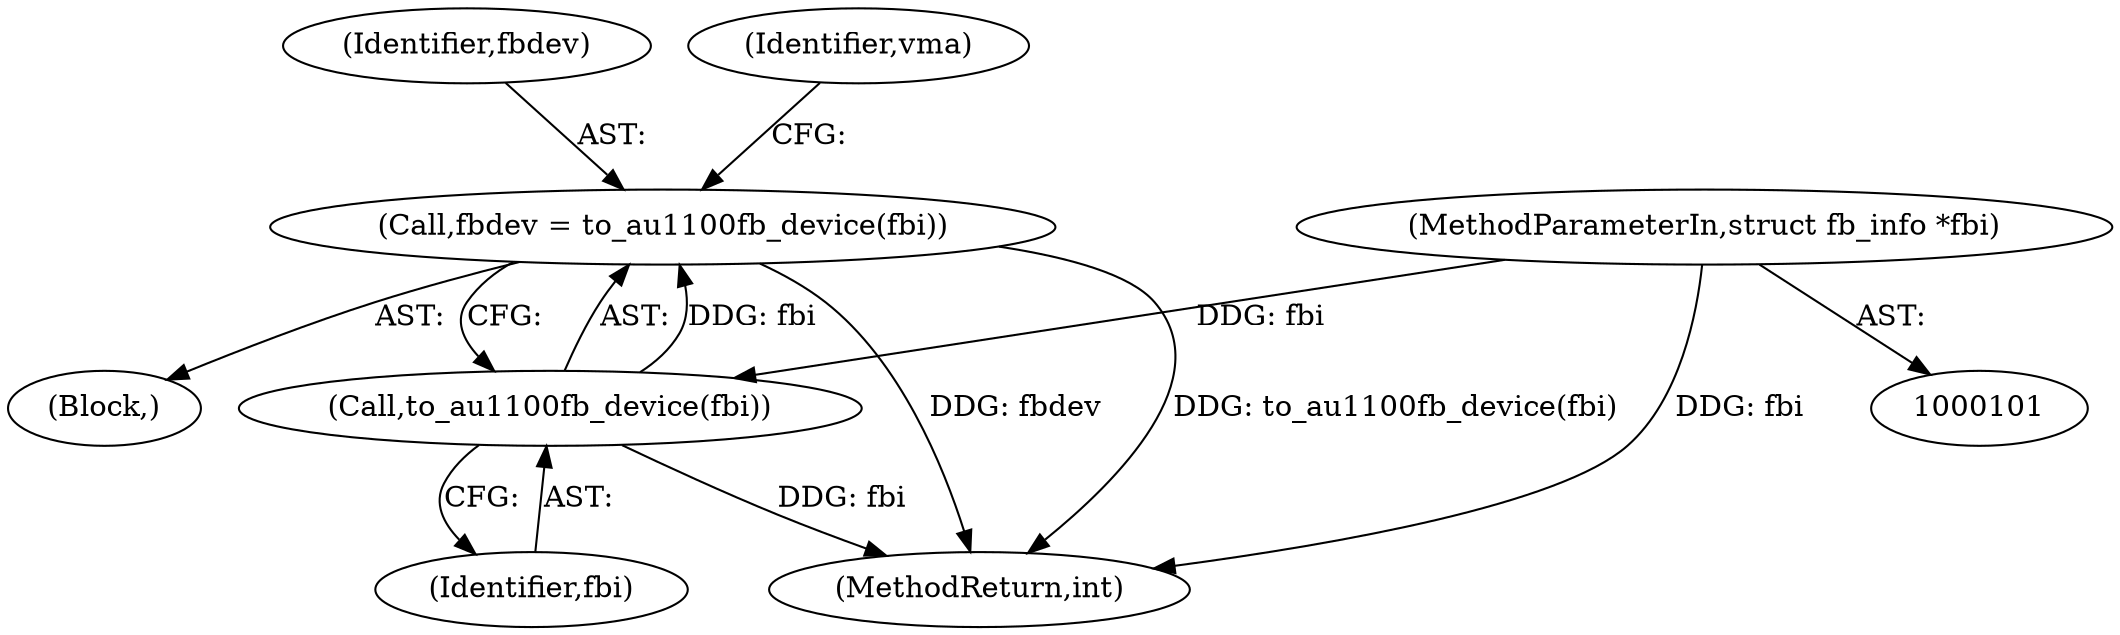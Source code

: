 digraph "0_linux_7314e613d5ff9f0934f7a0f74ed7973b903315d1_0@pointer" {
"1000112" [label="(Call,fbdev = to_au1100fb_device(fbi))"];
"1000114" [label="(Call,to_au1100fb_device(fbi))"];
"1000102" [label="(MethodParameterIn,struct fb_info *fbi)"];
"1000219" [label="(MethodReturn,int)"];
"1000114" [label="(Call,to_au1100fb_device(fbi))"];
"1000113" [label="(Identifier,fbdev)"];
"1000104" [label="(Block,)"];
"1000112" [label="(Call,fbdev = to_au1100fb_device(fbi))"];
"1000102" [label="(MethodParameterIn,struct fb_info *fbi)"];
"1000119" [label="(Identifier,vma)"];
"1000115" [label="(Identifier,fbi)"];
"1000112" -> "1000104"  [label="AST: "];
"1000112" -> "1000114"  [label="CFG: "];
"1000113" -> "1000112"  [label="AST: "];
"1000114" -> "1000112"  [label="AST: "];
"1000119" -> "1000112"  [label="CFG: "];
"1000112" -> "1000219"  [label="DDG: to_au1100fb_device(fbi)"];
"1000112" -> "1000219"  [label="DDG: fbdev"];
"1000114" -> "1000112"  [label="DDG: fbi"];
"1000114" -> "1000115"  [label="CFG: "];
"1000115" -> "1000114"  [label="AST: "];
"1000114" -> "1000219"  [label="DDG: fbi"];
"1000102" -> "1000114"  [label="DDG: fbi"];
"1000102" -> "1000101"  [label="AST: "];
"1000102" -> "1000219"  [label="DDG: fbi"];
}
